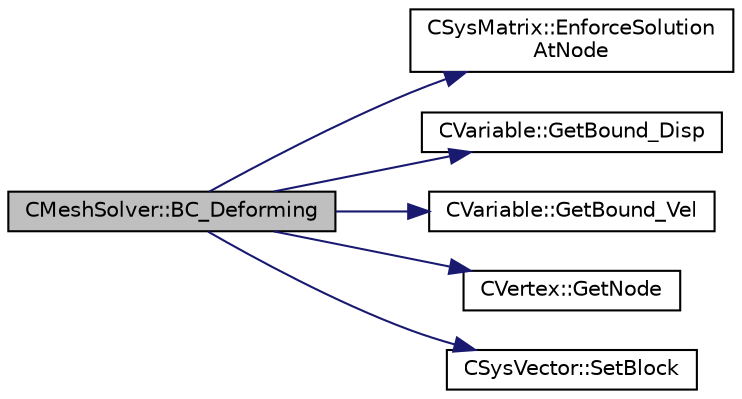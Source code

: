 digraph "CMeshSolver::BC_Deforming"
{
 // LATEX_PDF_SIZE
  edge [fontname="Helvetica",fontsize="10",labelfontname="Helvetica",labelfontsize="10"];
  node [fontname="Helvetica",fontsize="10",shape=record];
  rankdir="LR";
  Node1 [label="CMeshSolver::BC_Deforming",height=0.2,width=0.4,color="black", fillcolor="grey75", style="filled", fontcolor="black",tooltip="Apply forced displacement boundary conditions."];
  Node1 -> Node2 [color="midnightblue",fontsize="10",style="solid",fontname="Helvetica"];
  Node2 [label="CSysMatrix::EnforceSolution\lAtNode",height=0.2,width=0.4,color="black", fillcolor="white", style="filled",URL="$classCSysMatrix.html#a1bfdb06825f0165504b84aa68e918208",tooltip="Modifies this matrix (A) and a rhs vector (b) such that (A^-1 * b)_i = x_i."];
  Node1 -> Node3 [color="midnightblue",fontsize="10",style="solid",fontname="Helvetica"];
  Node3 [label="CVariable::GetBound_Disp",height=0.2,width=0.4,color="black", fillcolor="white", style="filled",URL="$classCVariable.html#a7e382eae45700e5c1e8973292c08f128",tooltip="A virtual member. Get the value of the displacement imposed at the boundary."];
  Node1 -> Node4 [color="midnightblue",fontsize="10",style="solid",fontname="Helvetica"];
  Node4 [label="CVariable::GetBound_Vel",height=0.2,width=0.4,color="black", fillcolor="white", style="filled",URL="$classCVariable.html#aa5588fed1cc85f29d66827238bfe7502",tooltip="A virtual member. Get the value of the velocity imposed at the boundary."];
  Node1 -> Node5 [color="midnightblue",fontsize="10",style="solid",fontname="Helvetica"];
  Node5 [label="CVertex::GetNode",height=0.2,width=0.4,color="black", fillcolor="white", style="filled",URL="$classCVertex.html#ad568da06e7191358d3a09a1bee71cdb5",tooltip="Get the node of the vertex."];
  Node1 -> Node6 [color="midnightblue",fontsize="10",style="solid",fontname="Helvetica"];
  Node6 [label="CSysVector::SetBlock",height=0.2,width=0.4,color="black", fillcolor="white", style="filled",URL="$classCSysVector.html#acceb60ca98fa7ede9520adde322009eb",tooltip="Set \"block\" to the vector."];
}
